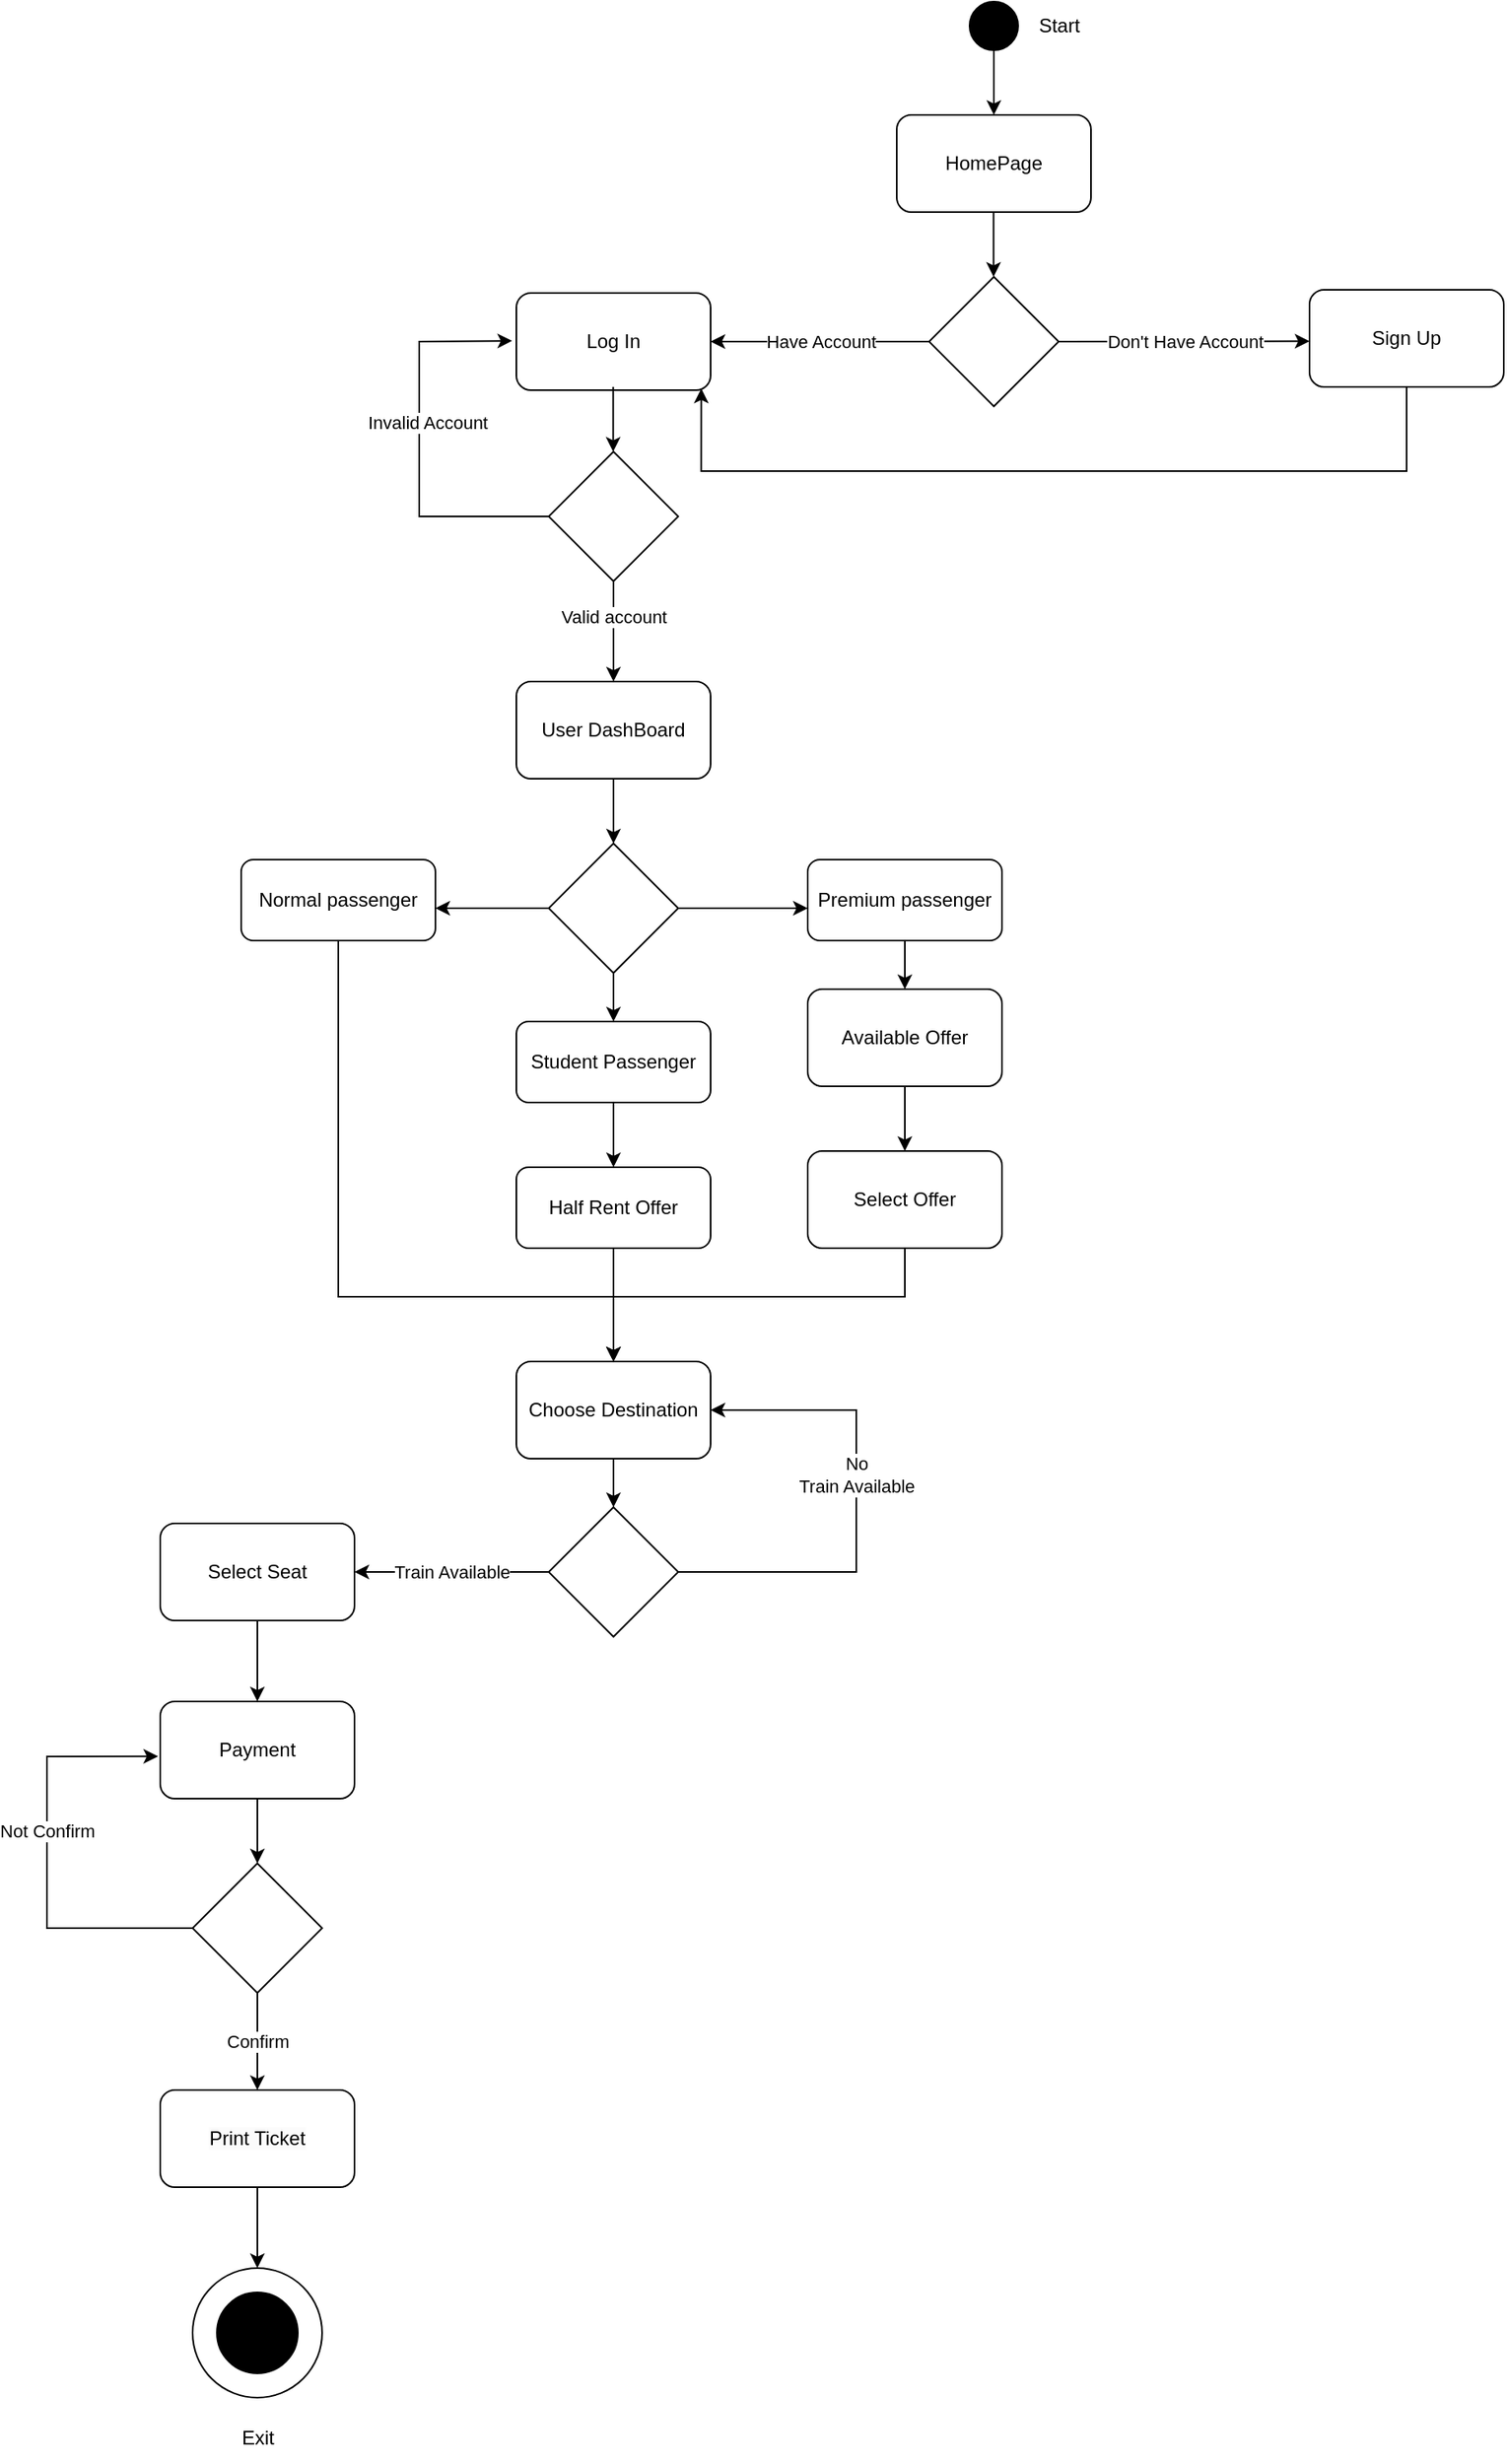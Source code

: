 <mxfile version="22.1.5" type="device">
  <diagram name="Page-1" id="ZawDKMkok4YNHOX4rQLK">
    <mxGraphModel dx="1483" dy="1437" grid="1" gridSize="10" guides="1" tooltips="1" connect="1" arrows="1" fold="1" page="1" pageScale="1" pageWidth="850" pageHeight="1100" math="0" shadow="0">
      <root>
        <mxCell id="0" />
        <mxCell id="1" parent="0" />
        <mxCell id="ZI4Q1Gcq6WXjkIjY-rak-1" value="" style="ellipse;whiteSpace=wrap;html=1;aspect=fixed;fillColor=#000000;" parent="1" vertex="1">
          <mxGeometry x="580" y="-80" width="30" height="30" as="geometry" />
        </mxCell>
        <mxCell id="ZI4Q1Gcq6WXjkIjY-rak-2" value="" style="endArrow=classic;html=1;rounded=0;exitX=0.5;exitY=1;exitDx=0;exitDy=0;" parent="1" source="ZI4Q1Gcq6WXjkIjY-rak-1" edge="1">
          <mxGeometry width="50" height="50" relative="1" as="geometry">
            <mxPoint x="595" y="-10" as="sourcePoint" />
            <mxPoint x="595" y="-10" as="targetPoint" />
          </mxGeometry>
        </mxCell>
        <mxCell id="ZI4Q1Gcq6WXjkIjY-rak-3" value="HomePage" style="rounded=1;whiteSpace=wrap;html=1;" parent="1" vertex="1">
          <mxGeometry x="535" y="-10" width="120" height="60" as="geometry" />
        </mxCell>
        <mxCell id="ZI4Q1Gcq6WXjkIjY-rak-5" value="Start" style="text;html=1;align=center;verticalAlign=middle;resizable=0;points=[];autosize=1;strokeColor=none;fillColor=none;" parent="1" vertex="1">
          <mxGeometry x="610" y="-80" width="50" height="30" as="geometry" />
        </mxCell>
        <mxCell id="ZI4Q1Gcq6WXjkIjY-rak-7" value="" style="endArrow=classic;html=1;rounded=0;" parent="1" edge="1">
          <mxGeometry width="50" height="50" relative="1" as="geometry">
            <mxPoint x="594.8" y="50" as="sourcePoint" />
            <mxPoint x="594.8" y="90" as="targetPoint" />
          </mxGeometry>
        </mxCell>
        <mxCell id="ZI4Q1Gcq6WXjkIjY-rak-8" value="" style="rhombus;whiteSpace=wrap;html=1;" parent="1" vertex="1">
          <mxGeometry x="555" y="90" width="80" height="80" as="geometry" />
        </mxCell>
        <mxCell id="ZI4Q1Gcq6WXjkIjY-rak-32" style="edgeStyle=orthogonalEdgeStyle;rounded=0;orthogonalLoop=1;jettySize=auto;html=1;entryX=0.952;entryY=0.984;entryDx=0;entryDy=0;entryPerimeter=0;" parent="1" source="ZI4Q1Gcq6WXjkIjY-rak-13" target="ZI4Q1Gcq6WXjkIjY-rak-14" edge="1">
          <mxGeometry relative="1" as="geometry">
            <mxPoint x="850" y="280" as="targetPoint" />
            <Array as="points">
              <mxPoint x="850" y="210" />
              <mxPoint x="414" y="210" />
            </Array>
          </mxGeometry>
        </mxCell>
        <mxCell id="ZI4Q1Gcq6WXjkIjY-rak-13" value="Sign Up" style="rounded=1;whiteSpace=wrap;html=1;" parent="1" vertex="1">
          <mxGeometry x="790" y="98" width="120" height="60" as="geometry" />
        </mxCell>
        <mxCell id="ZI4Q1Gcq6WXjkIjY-rak-14" value="Log In" style="rounded=1;whiteSpace=wrap;html=1;" parent="1" vertex="1">
          <mxGeometry x="300" y="100" width="120" height="60" as="geometry" />
        </mxCell>
        <mxCell id="ZI4Q1Gcq6WXjkIjY-rak-19" value="" style="endArrow=classic;html=1;rounded=0;exitX=1;exitY=0.5;exitDx=0;exitDy=0;" parent="1" source="ZI4Q1Gcq6WXjkIjY-rak-8" edge="1">
          <mxGeometry relative="1" as="geometry">
            <mxPoint x="640" y="130" as="sourcePoint" />
            <mxPoint x="790" y="129.76" as="targetPoint" />
          </mxGeometry>
        </mxCell>
        <mxCell id="ZI4Q1Gcq6WXjkIjY-rak-20" value="Don&#39;t Have Account" style="edgeLabel;resizable=0;html=1;align=center;verticalAlign=middle;" parent="ZI4Q1Gcq6WXjkIjY-rak-19" connectable="0" vertex="1">
          <mxGeometry relative="1" as="geometry" />
        </mxCell>
        <mxCell id="ZI4Q1Gcq6WXjkIjY-rak-22" value="" style="endArrow=classic;html=1;rounded=0;exitX=0;exitY=0.5;exitDx=0;exitDy=0;entryX=1;entryY=0.5;entryDx=0;entryDy=0;" parent="1" source="ZI4Q1Gcq6WXjkIjY-rak-8" target="ZI4Q1Gcq6WXjkIjY-rak-14" edge="1">
          <mxGeometry relative="1" as="geometry">
            <mxPoint x="410" y="170" as="sourcePoint" />
            <mxPoint x="510" y="170" as="targetPoint" />
          </mxGeometry>
        </mxCell>
        <mxCell id="ZI4Q1Gcq6WXjkIjY-rak-23" value="Have Account" style="edgeLabel;resizable=0;html=1;align=center;verticalAlign=middle;" parent="ZI4Q1Gcq6WXjkIjY-rak-22" connectable="0" vertex="1">
          <mxGeometry relative="1" as="geometry" />
        </mxCell>
        <mxCell id="ZI4Q1Gcq6WXjkIjY-rak-24" value="" style="endArrow=classic;html=1;rounded=0;" parent="1" edge="1">
          <mxGeometry width="50" height="50" relative="1" as="geometry">
            <mxPoint x="359.8" y="158" as="sourcePoint" />
            <mxPoint x="359.8" y="198" as="targetPoint" />
          </mxGeometry>
        </mxCell>
        <mxCell id="ZI4Q1Gcq6WXjkIjY-rak-25" value="" style="rhombus;whiteSpace=wrap;html=1;" parent="1" vertex="1">
          <mxGeometry x="320" y="198" width="80" height="80" as="geometry" />
        </mxCell>
        <mxCell id="ZI4Q1Gcq6WXjkIjY-rak-27" value="" style="endArrow=classic;html=1;rounded=0;exitX=0.5;exitY=1;exitDx=0;exitDy=0;" parent="1" source="ZI4Q1Gcq6WXjkIjY-rak-25" edge="1">
          <mxGeometry relative="1" as="geometry">
            <mxPoint x="410" y="357.8" as="sourcePoint" />
            <mxPoint x="360" y="340" as="targetPoint" />
          </mxGeometry>
        </mxCell>
        <mxCell id="ZI4Q1Gcq6WXjkIjY-rak-28" value="Valid account" style="edgeLabel;resizable=0;html=1;align=center;verticalAlign=middle;" parent="ZI4Q1Gcq6WXjkIjY-rak-27" connectable="0" vertex="1">
          <mxGeometry relative="1" as="geometry">
            <mxPoint y="-9" as="offset" />
          </mxGeometry>
        </mxCell>
        <mxCell id="ZI4Q1Gcq6WXjkIjY-rak-29" value="" style="endArrow=classic;html=1;rounded=0;exitX=0;exitY=0.5;exitDx=0;exitDy=0;entryX=-0.022;entryY=0.492;entryDx=0;entryDy=0;entryPerimeter=0;" parent="1" source="ZI4Q1Gcq6WXjkIjY-rak-25" target="ZI4Q1Gcq6WXjkIjY-rak-14" edge="1">
          <mxGeometry relative="1" as="geometry">
            <mxPoint x="320" y="237" as="sourcePoint" />
            <mxPoint x="240" y="130" as="targetPoint" />
            <Array as="points">
              <mxPoint x="240" y="238" />
              <mxPoint x="240" y="130" />
            </Array>
          </mxGeometry>
        </mxCell>
        <mxCell id="ZI4Q1Gcq6WXjkIjY-rak-30" value="Invalid Account" style="edgeLabel;resizable=0;html=1;align=center;verticalAlign=middle;" parent="ZI4Q1Gcq6WXjkIjY-rak-29" connectable="0" vertex="1">
          <mxGeometry relative="1" as="geometry">
            <mxPoint x="5" y="-16" as="offset" />
          </mxGeometry>
        </mxCell>
        <mxCell id="ZI4Q1Gcq6WXjkIjY-rak-34" style="edgeStyle=orthogonalEdgeStyle;rounded=0;orthogonalLoop=1;jettySize=auto;html=1;" parent="1" source="ZI4Q1Gcq6WXjkIjY-rak-33" edge="1">
          <mxGeometry relative="1" as="geometry">
            <mxPoint x="360" y="440" as="targetPoint" />
          </mxGeometry>
        </mxCell>
        <mxCell id="ZI4Q1Gcq6WXjkIjY-rak-33" value="User DashBoard" style="rounded=1;whiteSpace=wrap;html=1;" parent="1" vertex="1">
          <mxGeometry x="300" y="340" width="120" height="60" as="geometry" />
        </mxCell>
        <mxCell id="ZI4Q1Gcq6WXjkIjY-rak-57" style="edgeStyle=orthogonalEdgeStyle;rounded=0;orthogonalLoop=1;jettySize=auto;html=1;" parent="1" source="ZI4Q1Gcq6WXjkIjY-rak-37" edge="1">
          <mxGeometry relative="1" as="geometry">
            <mxPoint x="360" y="850" as="targetPoint" />
          </mxGeometry>
        </mxCell>
        <mxCell id="ZI4Q1Gcq6WXjkIjY-rak-37" value="Choose Destination" style="rounded=1;whiteSpace=wrap;html=1;" parent="1" vertex="1">
          <mxGeometry x="300" y="760" width="120" height="60" as="geometry" />
        </mxCell>
        <mxCell id="ZI4Q1Gcq6WXjkIjY-rak-70" style="edgeStyle=orthogonalEdgeStyle;rounded=0;orthogonalLoop=1;jettySize=auto;html=1;" parent="1" edge="1">
          <mxGeometry relative="1" as="geometry">
            <mxPoint x="140" y="970" as="targetPoint" />
            <mxPoint x="140" y="920" as="sourcePoint" />
          </mxGeometry>
        </mxCell>
        <mxCell id="ZI4Q1Gcq6WXjkIjY-rak-39" value="Select Seat" style="rounded=1;whiteSpace=wrap;html=1;" parent="1" vertex="1">
          <mxGeometry x="80" y="860" width="120" height="60" as="geometry" />
        </mxCell>
        <mxCell id="ZI4Q1Gcq6WXjkIjY-rak-41" style="edgeStyle=orthogonalEdgeStyle;rounded=0;orthogonalLoop=1;jettySize=auto;html=1;" parent="1" source="ZI4Q1Gcq6WXjkIjY-rak-40" edge="1">
          <mxGeometry relative="1" as="geometry">
            <mxPoint x="480" y="480" as="targetPoint" />
          </mxGeometry>
        </mxCell>
        <mxCell id="ZI4Q1Gcq6WXjkIjY-rak-42" style="edgeStyle=orthogonalEdgeStyle;rounded=0;orthogonalLoop=1;jettySize=auto;html=1;" parent="1" source="ZI4Q1Gcq6WXjkIjY-rak-40" edge="1">
          <mxGeometry relative="1" as="geometry">
            <mxPoint x="250" y="480" as="targetPoint" />
          </mxGeometry>
        </mxCell>
        <mxCell id="ZI4Q1Gcq6WXjkIjY-rak-45" style="edgeStyle=orthogonalEdgeStyle;rounded=0;orthogonalLoop=1;jettySize=auto;html=1;" parent="1" source="ZI4Q1Gcq6WXjkIjY-rak-40" target="ZI4Q1Gcq6WXjkIjY-rak-46" edge="1">
          <mxGeometry relative="1" as="geometry">
            <mxPoint x="360" y="580" as="targetPoint" />
          </mxGeometry>
        </mxCell>
        <mxCell id="ZI4Q1Gcq6WXjkIjY-rak-40" value="" style="rhombus;whiteSpace=wrap;html=1;" parent="1" vertex="1">
          <mxGeometry x="320" y="440" width="80" height="80" as="geometry" />
        </mxCell>
        <mxCell id="ZI4Q1Gcq6WXjkIjY-rak-54" style="edgeStyle=orthogonalEdgeStyle;rounded=0;orthogonalLoop=1;jettySize=auto;html=1;" parent="1" source="ZI4Q1Gcq6WXjkIjY-rak-43" target="ZI4Q1Gcq6WXjkIjY-rak-37" edge="1">
          <mxGeometry relative="1" as="geometry">
            <mxPoint x="230" y="790" as="targetPoint" />
            <Array as="points">
              <mxPoint x="190" y="720" />
              <mxPoint x="360" y="720" />
            </Array>
          </mxGeometry>
        </mxCell>
        <mxCell id="ZI4Q1Gcq6WXjkIjY-rak-43" value="Normal&amp;nbsp;passenger" style="rounded=1;whiteSpace=wrap;html=1;" parent="1" vertex="1">
          <mxGeometry x="130" y="450" width="120" height="50" as="geometry" />
        </mxCell>
        <mxCell id="ZI4Q1Gcq6WXjkIjY-rak-47" style="edgeStyle=orthogonalEdgeStyle;rounded=0;orthogonalLoop=1;jettySize=auto;html=1;" parent="1" source="ZI4Q1Gcq6WXjkIjY-rak-44" edge="1">
          <mxGeometry relative="1" as="geometry">
            <mxPoint x="540" y="530" as="targetPoint" />
          </mxGeometry>
        </mxCell>
        <mxCell id="ZI4Q1Gcq6WXjkIjY-rak-44" value="Premium&amp;nbsp;passenger" style="rounded=1;whiteSpace=wrap;html=1;" parent="1" vertex="1">
          <mxGeometry x="480" y="450" width="120" height="50" as="geometry" />
        </mxCell>
        <mxCell id="ZI4Q1Gcq6WXjkIjY-rak-49" style="edgeStyle=orthogonalEdgeStyle;rounded=0;orthogonalLoop=1;jettySize=auto;html=1;" parent="1" source="ZI4Q1Gcq6WXjkIjY-rak-46" edge="1">
          <mxGeometry relative="1" as="geometry">
            <mxPoint x="360" y="640" as="targetPoint" />
          </mxGeometry>
        </mxCell>
        <mxCell id="ZI4Q1Gcq6WXjkIjY-rak-46" value="Student Passenger" style="rounded=1;whiteSpace=wrap;html=1;" parent="1" vertex="1">
          <mxGeometry x="300" y="550" width="120" height="50" as="geometry" />
        </mxCell>
        <mxCell id="ZI4Q1Gcq6WXjkIjY-rak-56" style="edgeStyle=orthogonalEdgeStyle;rounded=0;orthogonalLoop=1;jettySize=auto;html=1;entryX=0.5;entryY=0;entryDx=0;entryDy=0;exitX=0.5;exitY=1;exitDx=0;exitDy=0;" parent="1" source="mc7jAROY2LVUds7l7tO7-1" target="ZI4Q1Gcq6WXjkIjY-rak-37" edge="1">
          <mxGeometry relative="1" as="geometry">
            <mxPoint x="540" y="770" as="targetPoint" />
            <Array as="points">
              <mxPoint x="540" y="720" />
              <mxPoint x="360" y="720" />
            </Array>
            <mxPoint x="540" y="710" as="sourcePoint" />
          </mxGeometry>
        </mxCell>
        <mxCell id="mc7jAROY2LVUds7l7tO7-2" style="edgeStyle=orthogonalEdgeStyle;rounded=0;orthogonalLoop=1;jettySize=auto;html=1;entryX=0.5;entryY=0;entryDx=0;entryDy=0;" edge="1" parent="1" source="ZI4Q1Gcq6WXjkIjY-rak-48" target="mc7jAROY2LVUds7l7tO7-1">
          <mxGeometry relative="1" as="geometry" />
        </mxCell>
        <mxCell id="ZI4Q1Gcq6WXjkIjY-rak-48" value="Available Offer" style="rounded=1;whiteSpace=wrap;html=1;" parent="1" vertex="1">
          <mxGeometry x="480" y="530" width="120" height="60" as="geometry" />
        </mxCell>
        <mxCell id="ZI4Q1Gcq6WXjkIjY-rak-55" style="edgeStyle=orthogonalEdgeStyle;rounded=0;orthogonalLoop=1;jettySize=auto;html=1;" parent="1" source="ZI4Q1Gcq6WXjkIjY-rak-50" target="ZI4Q1Gcq6WXjkIjY-rak-37" edge="1">
          <mxGeometry relative="1" as="geometry" />
        </mxCell>
        <mxCell id="ZI4Q1Gcq6WXjkIjY-rak-50" value="Half Rent Offer" style="rounded=1;whiteSpace=wrap;html=1;" parent="1" vertex="1">
          <mxGeometry x="300" y="640" width="120" height="50" as="geometry" />
        </mxCell>
        <mxCell id="ZI4Q1Gcq6WXjkIjY-rak-58" value="" style="rhombus;whiteSpace=wrap;html=1;" parent="1" vertex="1">
          <mxGeometry x="320" y="850" width="80" height="80" as="geometry" />
        </mxCell>
        <mxCell id="ZI4Q1Gcq6WXjkIjY-rak-66" value="" style="endArrow=classic;html=1;rounded=0;entryX=1;entryY=0.5;entryDx=0;entryDy=0;" parent="1" source="ZI4Q1Gcq6WXjkIjY-rak-58" target="ZI4Q1Gcq6WXjkIjY-rak-39" edge="1">
          <mxGeometry relative="1" as="geometry">
            <mxPoint x="220" y="890" as="sourcePoint" />
            <mxPoint x="220" y="890" as="targetPoint" />
          </mxGeometry>
        </mxCell>
        <mxCell id="ZI4Q1Gcq6WXjkIjY-rak-67" value="Train Available" style="edgeLabel;resizable=0;html=1;align=center;verticalAlign=middle;" parent="ZI4Q1Gcq6WXjkIjY-rak-66" connectable="0" vertex="1">
          <mxGeometry relative="1" as="geometry" />
        </mxCell>
        <mxCell id="ZI4Q1Gcq6WXjkIjY-rak-68" value="" style="endArrow=classic;html=1;rounded=0;entryX=1;entryY=0.5;entryDx=0;entryDy=0;" parent="1" target="ZI4Q1Gcq6WXjkIjY-rak-37" edge="1">
          <mxGeometry relative="1" as="geometry">
            <mxPoint x="400" y="890" as="sourcePoint" />
            <mxPoint x="510" y="760" as="targetPoint" />
            <Array as="points">
              <mxPoint x="510" y="890" />
              <mxPoint x="510" y="790" />
            </Array>
          </mxGeometry>
        </mxCell>
        <mxCell id="ZI4Q1Gcq6WXjkIjY-rak-69" value="No &lt;br&gt;Train Available" style="edgeLabel;resizable=0;html=1;align=center;verticalAlign=middle;" parent="ZI4Q1Gcq6WXjkIjY-rak-68" connectable="0" vertex="1">
          <mxGeometry relative="1" as="geometry">
            <mxPoint y="-20" as="offset" />
          </mxGeometry>
        </mxCell>
        <mxCell id="ZI4Q1Gcq6WXjkIjY-rak-71" value="" style="rhombus;whiteSpace=wrap;html=1;" parent="1" vertex="1">
          <mxGeometry x="100" y="1070" width="80" height="80" as="geometry" />
        </mxCell>
        <mxCell id="ZI4Q1Gcq6WXjkIjY-rak-74" style="edgeStyle=orthogonalEdgeStyle;rounded=0;orthogonalLoop=1;jettySize=auto;html=1;entryX=0.5;entryY=0;entryDx=0;entryDy=0;" parent="1" source="ZI4Q1Gcq6WXjkIjY-rak-73" target="ZI4Q1Gcq6WXjkIjY-rak-71" edge="1">
          <mxGeometry relative="1" as="geometry" />
        </mxCell>
        <mxCell id="ZI4Q1Gcq6WXjkIjY-rak-73" value="Payment" style="rounded=1;whiteSpace=wrap;html=1;" parent="1" vertex="1">
          <mxGeometry x="80" y="970" width="120" height="60" as="geometry" />
        </mxCell>
        <mxCell id="ZI4Q1Gcq6WXjkIjY-rak-77" value="" style="endArrow=classic;html=1;rounded=0;" parent="1" edge="1">
          <mxGeometry relative="1" as="geometry">
            <mxPoint x="140" y="1150" as="sourcePoint" />
            <mxPoint x="140" y="1210" as="targetPoint" />
          </mxGeometry>
        </mxCell>
        <mxCell id="ZI4Q1Gcq6WXjkIjY-rak-78" value="Confirm" style="edgeLabel;resizable=0;html=1;align=center;verticalAlign=middle;" parent="ZI4Q1Gcq6WXjkIjY-rak-77" connectable="0" vertex="1">
          <mxGeometry relative="1" as="geometry" />
        </mxCell>
        <mxCell id="ZI4Q1Gcq6WXjkIjY-rak-79" value="" style="endArrow=classic;html=1;rounded=0;entryX=-0.011;entryY=0.565;entryDx=0;entryDy=0;entryPerimeter=0;" parent="1" source="ZI4Q1Gcq6WXjkIjY-rak-71" edge="1" target="ZI4Q1Gcq6WXjkIjY-rak-73">
          <mxGeometry relative="1" as="geometry">
            <mxPoint y="1110" as="sourcePoint" />
            <mxPoint x="10" y="1000" as="targetPoint" />
            <Array as="points">
              <mxPoint x="10" y="1110" />
              <mxPoint x="10" y="1004" />
            </Array>
          </mxGeometry>
        </mxCell>
        <mxCell id="ZI4Q1Gcq6WXjkIjY-rak-80" value="Not Confirm" style="edgeLabel;resizable=0;html=1;align=center;verticalAlign=middle;" parent="ZI4Q1Gcq6WXjkIjY-rak-79" connectable="0" vertex="1">
          <mxGeometry relative="1" as="geometry">
            <mxPoint y="-18" as="offset" />
          </mxGeometry>
        </mxCell>
        <mxCell id="mc7jAROY2LVUds7l7tO7-1" value="Select Offer" style="rounded=1;whiteSpace=wrap;html=1;" vertex="1" parent="1">
          <mxGeometry x="480" y="630" width="120" height="60" as="geometry" />
        </mxCell>
        <mxCell id="mc7jAROY2LVUds7l7tO7-6" style="edgeStyle=orthogonalEdgeStyle;rounded=0;orthogonalLoop=1;jettySize=auto;html=1;entryX=0.5;entryY=0;entryDx=0;entryDy=0;" edge="1" parent="1" source="mc7jAROY2LVUds7l7tO7-5">
          <mxGeometry relative="1" as="geometry">
            <mxPoint x="140" y="1320" as="targetPoint" />
          </mxGeometry>
        </mxCell>
        <mxCell id="mc7jAROY2LVUds7l7tO7-5" value="&lt;span style=&quot;color: rgb(0, 0, 0); font-family: Helvetica; font-size: 12px; font-style: normal; font-variant-ligatures: normal; font-variant-caps: normal; font-weight: 400; letter-spacing: normal; orphans: 2; text-align: center; text-indent: 0px; text-transform: none; widows: 2; word-spacing: 0px; -webkit-text-stroke-width: 0px; background-color: rgb(251, 251, 251); text-decoration-thickness: initial; text-decoration-style: initial; text-decoration-color: initial; float: none; display: inline !important;&quot;&gt;Print Ticket&lt;/span&gt;" style="rounded=1;whiteSpace=wrap;html=1;" vertex="1" parent="1">
          <mxGeometry x="80" y="1210" width="120" height="60" as="geometry" />
        </mxCell>
        <mxCell id="mc7jAROY2LVUds7l7tO7-7" value="" style="ellipse;whiteSpace=wrap;html=1;aspect=fixed;" vertex="1" parent="1">
          <mxGeometry x="100" y="1320" width="80" height="80" as="geometry" />
        </mxCell>
        <mxCell id="mc7jAROY2LVUds7l7tO7-8" value="" style="ellipse;whiteSpace=wrap;html=1;aspect=fixed;fillColor=#000000;" vertex="1" parent="1">
          <mxGeometry x="115" y="1335" width="50" height="50" as="geometry" />
        </mxCell>
        <mxCell id="mc7jAROY2LVUds7l7tO7-9" value="Exit" style="text;html=1;align=center;verticalAlign=middle;resizable=0;points=[];autosize=1;strokeColor=none;fillColor=none;" vertex="1" parent="1">
          <mxGeometry x="120" y="1410" width="40" height="30" as="geometry" />
        </mxCell>
      </root>
    </mxGraphModel>
  </diagram>
</mxfile>
